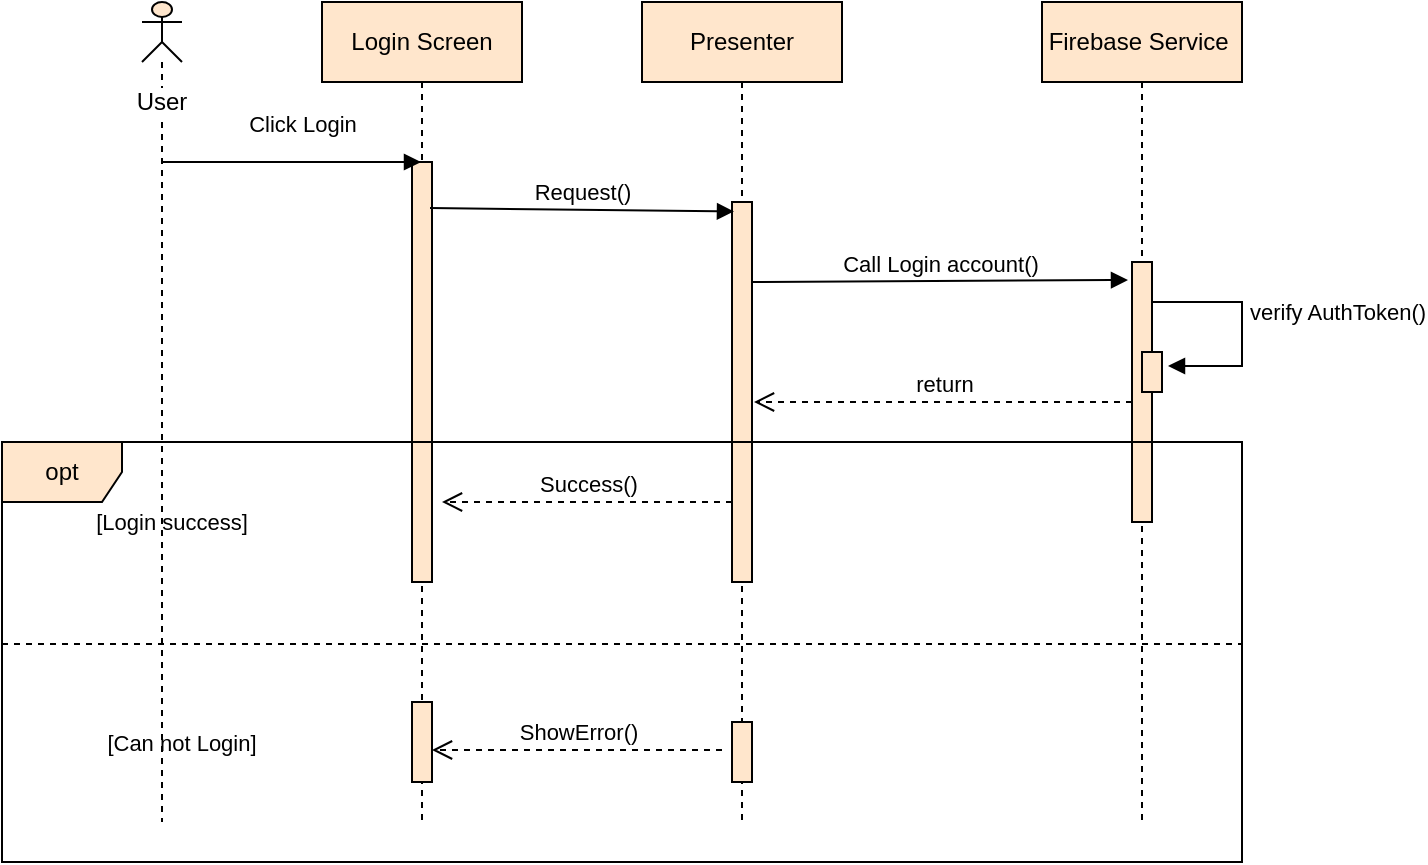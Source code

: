 <mxfile version="10.7.7" type="github"><diagram id="fYs_-ETDkDijT1wjfHol" name="Page-1"><mxGraphModel dx="840" dy="452" grid="1" gridSize="10" guides="1" tooltips="1" connect="1" arrows="1" fold="1" page="1" pageScale="1" pageWidth="850" pageHeight="1100" math="0" shadow="0"><root><mxCell id="0"/><mxCell id="1" parent="0"/><mxCell id="XbwuCKDU_G3uQ4j6N_y9-1" value="Login Screen&lt;br&gt;" style="shape=umlLifeline;perimeter=lifelinePerimeter;whiteSpace=wrap;html=1;container=1;collapsible=0;recursiveResize=0;outlineConnect=0;fillColor=#ffe6cc;strokeColor=#000000;" vertex="1" parent="1"><mxGeometry x="200" y="80" width="100" height="410" as="geometry"/></mxCell><mxCell id="XbwuCKDU_G3uQ4j6N_y9-13" value="" style="html=1;points=[];perimeter=orthogonalPerimeter;fillColor=#ffe6cc;strokeColor=#000000;" vertex="1" parent="XbwuCKDU_G3uQ4j6N_y9-1"><mxGeometry x="45" y="80" width="10" height="210" as="geometry"/></mxCell><mxCell id="XbwuCKDU_G3uQ4j6N_y9-2" value="User" style="shape=umlLifeline;participant=umlActor;perimeter=lifelinePerimeter;whiteSpace=wrap;html=1;container=1;collapsible=0;recursiveResize=0;verticalAlign=top;spacingTop=36;labelBackgroundColor=#ffffff;outlineConnect=0;size=30;fillColor=#ffe6cc;strokeColor=#000000;" vertex="1" parent="1"><mxGeometry x="110" y="80" width="20" height="410" as="geometry"/></mxCell><object label="Click Login&lt;br&gt;" id="XbwuCKDU_G3uQ4j6N_y9-5"><mxCell style="html=1;verticalAlign=bottom;endArrow=block;" edge="1" parent="1" target="XbwuCKDU_G3uQ4j6N_y9-1"><mxGeometry x="0.081" y="10" width="80" relative="1" as="geometry"><mxPoint x="120" y="160" as="sourcePoint"/><mxPoint x="200" y="160" as="targetPoint"/><Array as="points"><mxPoint x="180" y="160"/></Array><mxPoint as="offset"/></mxGeometry></mxCell></object><mxCell id="XbwuCKDU_G3uQ4j6N_y9-12" value="Presenter" style="shape=umlLifeline;perimeter=lifelinePerimeter;whiteSpace=wrap;html=1;container=1;collapsible=0;recursiveResize=0;outlineConnect=0;fillColor=#ffe6cc;strokeColor=#000000;" vertex="1" parent="1"><mxGeometry x="360" y="80" width="100" height="410" as="geometry"/></mxCell><mxCell id="XbwuCKDU_G3uQ4j6N_y9-14" value="" style="html=1;points=[];perimeter=orthogonalPerimeter;fillColor=#ffe6cc;strokeColor=#000000;" vertex="1" parent="1"><mxGeometry x="405" y="180" width="10" height="190" as="geometry"/></mxCell><mxCell id="XbwuCKDU_G3uQ4j6N_y9-16" value="Request()" style="html=1;verticalAlign=bottom;endArrow=block;entryX=0.1;entryY=0.025;entryDx=0;entryDy=0;entryPerimeter=0;" edge="1" parent="1" target="XbwuCKDU_G3uQ4j6N_y9-14"><mxGeometry width="80" relative="1" as="geometry"><mxPoint x="254" y="183" as="sourcePoint"/><mxPoint x="400" y="190" as="targetPoint"/></mxGeometry></mxCell><mxCell id="XbwuCKDU_G3uQ4j6N_y9-17" value="Firebase Service&amp;nbsp;" style="shape=umlLifeline;perimeter=lifelinePerimeter;whiteSpace=wrap;html=1;container=1;collapsible=0;recursiveResize=0;outlineConnect=0;strokeColor=#000000;fillColor=#ffe6cc;" vertex="1" parent="1"><mxGeometry x="560" y="80" width="100" height="410" as="geometry"/></mxCell><mxCell id="XbwuCKDU_G3uQ4j6N_y9-21" value="" style="html=1;points=[];perimeter=orthogonalPerimeter;strokeColor=#000000;fillColor=#ffe6cc;" vertex="1" parent="XbwuCKDU_G3uQ4j6N_y9-17"><mxGeometry x="45" y="130" width="10" height="130" as="geometry"/></mxCell><mxCell id="XbwuCKDU_G3uQ4j6N_y9-22" value="verify AuthToken()&lt;br&gt;" style="edgeStyle=orthogonalEdgeStyle;html=1;align=left;spacingLeft=2;endArrow=block;rounded=0;entryX=1.3;entryY=0.35;entryDx=0;entryDy=0;entryPerimeter=0;" edge="1" target="XbwuCKDU_G3uQ4j6N_y9-26" parent="XbwuCKDU_G3uQ4j6N_y9-17"><mxGeometry relative="1" as="geometry"><mxPoint x="55" y="135" as="sourcePoint"/><Array as="points"><mxPoint x="55" y="150"/><mxPoint x="100" y="150"/><mxPoint x="100" y="182"/></Array><mxPoint x="70" y="180" as="targetPoint"/></mxGeometry></mxCell><mxCell id="XbwuCKDU_G3uQ4j6N_y9-26" value="" style="html=1;points=[];perimeter=orthogonalPerimeter;strokeColor=#000000;fillColor=#ffe6cc;" vertex="1" parent="XbwuCKDU_G3uQ4j6N_y9-17"><mxGeometry x="50" y="175" width="10" height="20" as="geometry"/></mxCell><mxCell id="XbwuCKDU_G3uQ4j6N_y9-20" value="Call Login account()" style="html=1;verticalAlign=bottom;endArrow=block;entryX=-0.2;entryY=0.207;entryDx=0;entryDy=0;entryPerimeter=0;" edge="1" parent="1"><mxGeometry width="80" relative="1" as="geometry"><mxPoint x="415" y="220" as="sourcePoint"/><mxPoint x="603" y="219" as="targetPoint"/></mxGeometry></mxCell><object label="opt" id="XbwuCKDU_G3uQ4j6N_y9-25"><mxCell style="shape=umlFrame;whiteSpace=wrap;html=1;strokeColor=#000000;fillColor=#ffe6cc;part=0;" vertex="1" parent="1"><mxGeometry x="40" y="300" width="620" height="210" as="geometry"/></mxCell></object><mxCell id="XbwuCKDU_G3uQ4j6N_y9-32" value="return" style="html=1;verticalAlign=bottom;endArrow=open;dashed=1;endSize=8;" edge="1" parent="1"><mxGeometry relative="1" as="geometry"><mxPoint x="605" y="280" as="sourcePoint"/><mxPoint x="416" y="280" as="targetPoint"/></mxGeometry></mxCell><mxCell id="XbwuCKDU_G3uQ4j6N_y9-38" value="ShowError()" style="html=1;verticalAlign=bottom;endArrow=open;dashed=1;endSize=8;" edge="1" parent="1"><mxGeometry relative="1" as="geometry"><mxPoint x="400" y="454" as="sourcePoint"/><mxPoint x="255" y="454" as="targetPoint"/></mxGeometry></mxCell><mxCell id="XbwuCKDU_G3uQ4j6N_y9-39" value="" style="html=1;points=[];perimeter=orthogonalPerimeter;strokeColor=#000000;fillColor=#ffe6cc;" vertex="1" parent="1"><mxGeometry x="245" y="430" width="10" height="40" as="geometry"/></mxCell><mxCell id="XbwuCKDU_G3uQ4j6N_y9-40" value="[Can not Login]" style="text;align=center;fontStyle=0;verticalAlign=middle;spacingLeft=3;spacingRight=3;strokeColor=none;rotatable=0;points=[[0,0.5],[1,0.5]];portConstraint=eastwest;fontSize=11;" vertex="1" parent="1"><mxGeometry x="90" y="437" width="80" height="26" as="geometry"/></mxCell><mxCell id="XbwuCKDU_G3uQ4j6N_y9-41" value="" style="html=1;points=[];perimeter=orthogonalPerimeter;strokeColor=#000000;fillColor=#ffe6cc;" vertex="1" parent="1"><mxGeometry x="405" y="440" width="10" height="30" as="geometry"/></mxCell><mxCell id="XbwuCKDU_G3uQ4j6N_y9-42" value="Success()" style="html=1;verticalAlign=bottom;endArrow=open;dashed=1;endSize=8;" edge="1" parent="1"><mxGeometry relative="1" as="geometry"><mxPoint x="405" y="330" as="sourcePoint"/><mxPoint x="260" y="330" as="targetPoint"/></mxGeometry></mxCell><mxCell id="XbwuCKDU_G3uQ4j6N_y9-46" value="" style="line;strokeWidth=1;fillColor=none;align=left;verticalAlign=middle;spacingTop=-1;spacingLeft=3;spacingRight=3;rotatable=0;labelPosition=right;points=[];portConstraint=eastwest;dashed=1;" vertex="1" parent="1"><mxGeometry x="40" y="397" width="620" height="8" as="geometry"/></mxCell><mxCell id="XbwuCKDU_G3uQ4j6N_y9-47" value="[Login success]&#10;" style="text;align=center;fontStyle=0;verticalAlign=middle;spacingLeft=3;spacingRight=3;strokeColor=none;rotatable=0;points=[[0,0.5],[1,0.5]];portConstraint=eastwest;dashed=1;fontSize=11;" vertex="1" parent="1"><mxGeometry x="90" y="333" width="70" height="26" as="geometry"/></mxCell></root></mxGraphModel></diagram></mxfile>